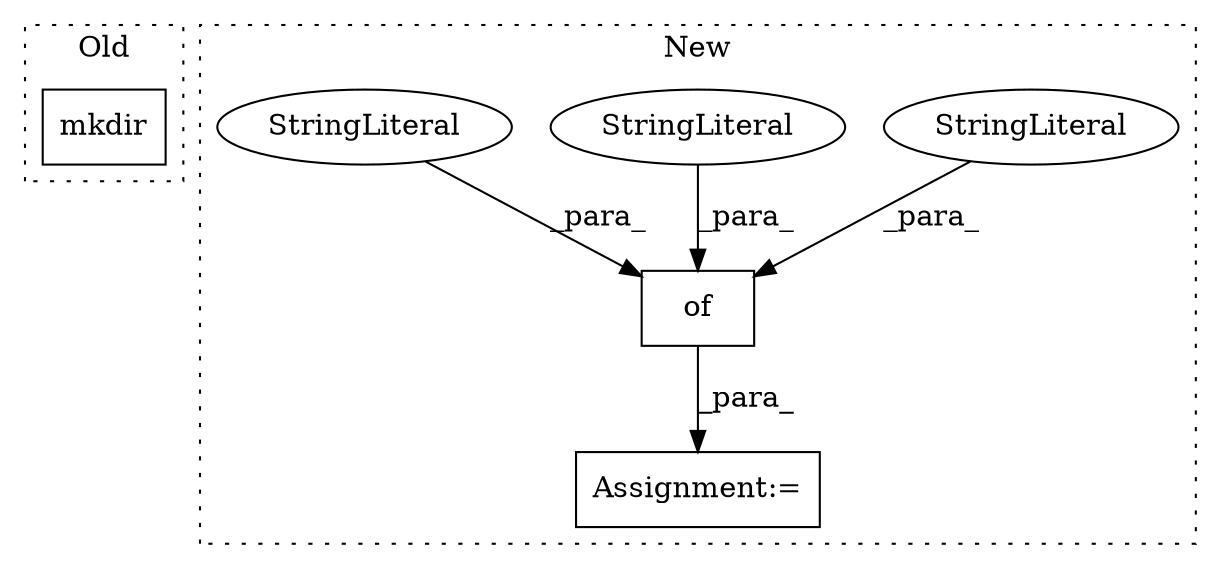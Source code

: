 digraph G {
subgraph cluster0 {
1 [label="mkdir" a="32" s="1884,1901" l="6,1" shape="box"];
label = "Old";
style="dotted";
}
subgraph cluster1 {
2 [label="of" a="32" s="5679,5720" l="3,1" shape="box"];
3 [label="StringLiteral" a="45" s="5695" l="6" shape="ellipse"];
4 [label="StringLiteral" a="45" s="5708" l="6" shape="ellipse"];
5 [label="Assignment:=" a="7" s="5674" l="1" shape="box"];
6 [label="StringLiteral" a="45" s="5682" l="6" shape="ellipse"];
label = "New";
style="dotted";
}
2 -> 5 [label="_para_"];
3 -> 2 [label="_para_"];
4 -> 2 [label="_para_"];
6 -> 2 [label="_para_"];
}